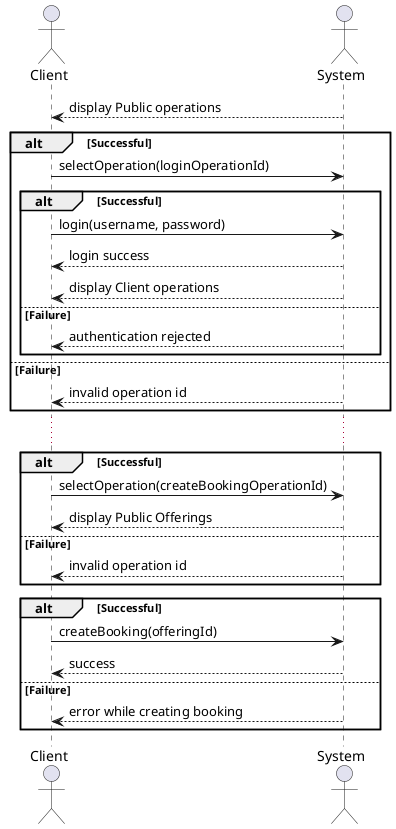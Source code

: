 @startuml SSD-Failure: Create Booking
actor Client
actor System

Client <-- System: display Public operations
alt Successful
    Client -> System: selectOperation(loginOperationId)
    alt Successful
        Client -> System: login(username, password)
        Client <-- System: login success
        Client <-- System: display Client operations
    else Failure
        Client <-- System: authentication rejected
    end
else Failure
    Client <-- System: invalid operation id
end
...
alt Successful
    Client -> System: selectOperation(createBookingOperationId)
    Client <-- System: display Public Offerings
else Failure
    Client <-- System: invalid operation id
end
alt Successful
    Client -> System: createBooking(offeringId)
    Client <-- System: success
else Failure
    Client <-- System: error while creating booking
end


@enduml